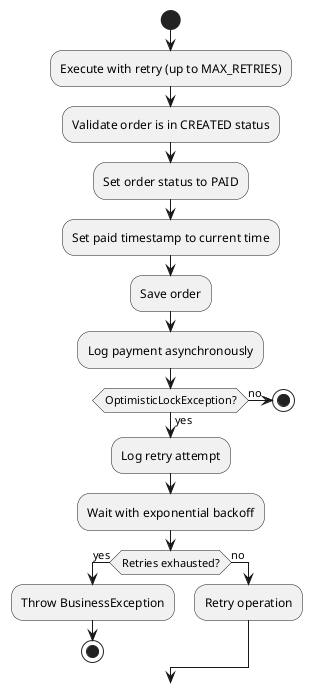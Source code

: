 @startuml
start
:Execute with retry (up to MAX_RETRIES);
:Validate order is in CREATED status;
:Set order status to PAID;
:Set paid timestamp to current time;
:Save order;
:Log payment asynchronously;
if (OptimisticLockException?) then (yes)
    :Log retry attempt;
    :Wait with exponential backoff;
    if (Retries exhausted?) then (yes)
        :Throw BusinessException;
        stop
    else (no)
        :Retry operation;
    endif
else (no)
    stop
endif
@enduml
